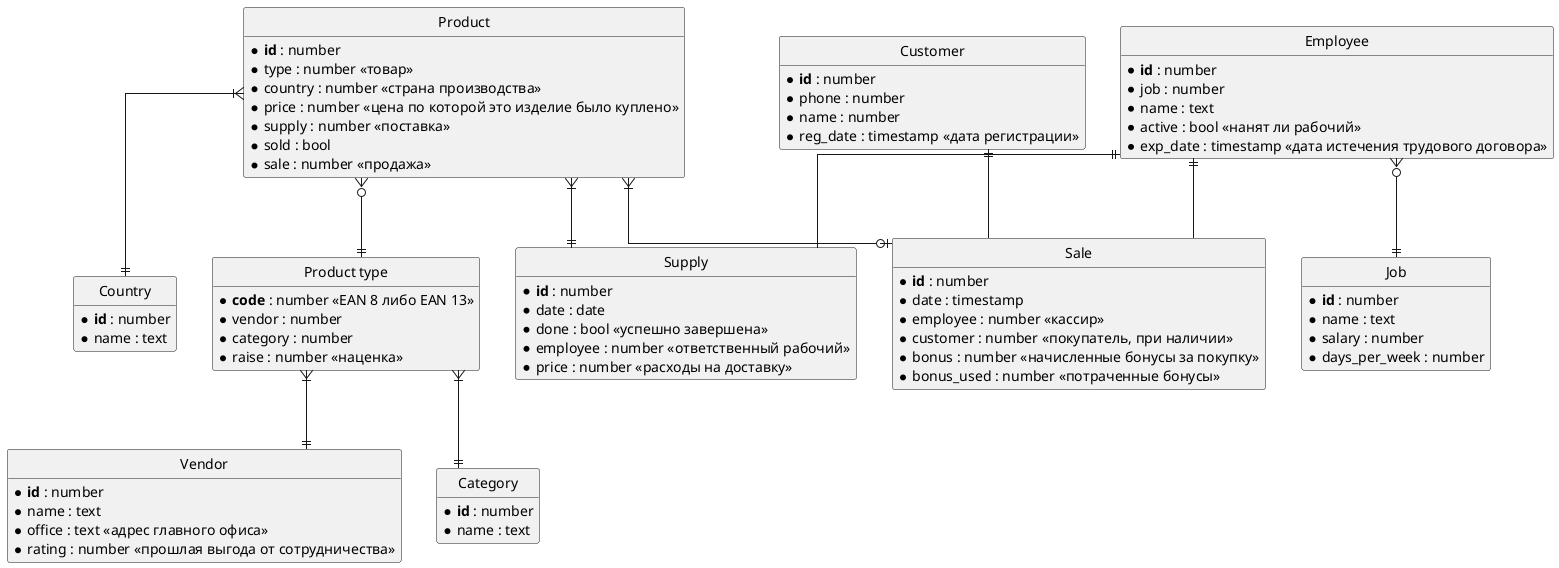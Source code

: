 @startuml

hide circle
hide methods
skinparam linetype ortho

' Согласно roskod.ru (https://roskod.ru/shtrihkodirovanie/)
' Часто используются штрих-коды:
' - для малых товаров (карандаши, сигареты): EAN 8
' - для остальных: EAN 13
' Оба совместимы с UPC (другим популярным стандартом)
' Различаются только количеством цифр
' Задаются предприятием!

' Товар - штрих-код и некоторая информация о нем
entity "Product type" as prod_t {
    * **code** : number <<EAN 8 либо EAN 13>>
    * vendor : number
    * category : number
    * raise : number <<наценка>>
}

entity "Vendor" as vendor {
    * **id** : number
    * name : text
    * office : text <<адрес главного офиса>>
    * rating : number <<прошлая выгода от сотрудничества>>
}

prod_t }|--|| vendor

' Категория товара (ручки, карадаши, пишушие - любая классификация, зависит от оборота)
entity "Category" as category {
    * **id** : number
    * name : text
}

prod_t }|--|| category

' Конкретное изделие
entity "Product" as prod {
    * **id** : number
    * type : number <<товар>>
    * country : number <<страна производства>>
    * price : number <<цена по которой это изделие было куплено>>
    * supply : number <<поставка>>
    * sold : bool
    * sale : number <<продажа>>
}

prod }o--|| prod_t

' Страна производства
entity "Country" as country {
    * **id** : number
    * name : text
}

prod }|--|| country

entity "Supply" as supply {
    * **id** : number
    * date : date
    * done : bool <<успешно завершена>>
    * employee : number <<ответственный рабочий>>
    * price : number <<расходы на доставку>>
}

prod }|--||supply

' Рабочий (бывший или текущий)
entity "Employee" as employee {
    * **id** : number
    * job : number
    * name : text
    * active : bool <<нанят ли рабочий>>
    * exp_date : timestamp <<дата истечения трудового договора>>
}

employee ||-- supply

' Должность; Может быть свободна или занята несколькими сотрудниками
entity "Job" as job {
    * **id** : number
    * name : text
    * salary : number
    * days_per_week : number
}

employee }o--|| job

' Чек
' Бонусы можно обнулять при достижении какой либо даты
entity "Sale" as sale {
    * **id** : number
    * date : timestamp
    * employee : number <<кассир>>
    * customer : number <<покупатель, при наличии>>
    * bonus : number <<начисленные бонусы за покупку>>
    * bonus_used : number <<потраченные бонусы>>
}

employee ||-- sale
prod }|--o| sale

entity "Customer" as customer {
    * **id** : number
    * phone : number
    * name : number
    * reg_date : timestamp <<дата регистрации>>
}

customer ||-- sale

@enduml